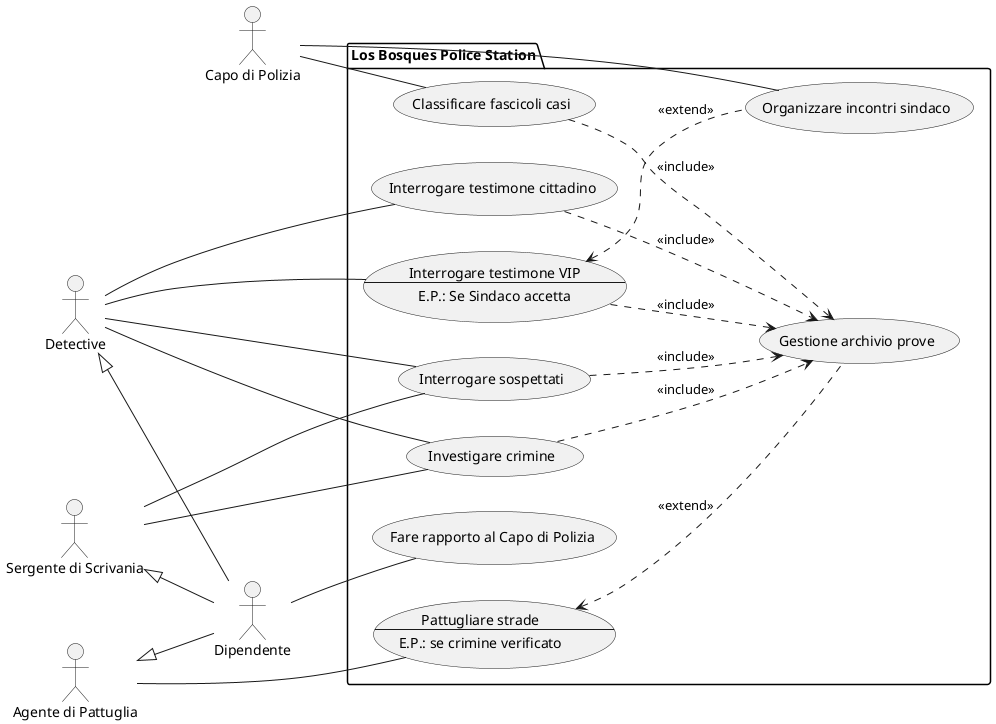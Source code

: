 @startuml
left to right direction

:Capo di Polizia: as capo
:Dipendente: as dipe
:Detective: as dete
:Agente di Pattuglia: as patt
:Sergente di Scrivania: as scriv


package "Los Bosques Police Station" {

    (Organizzare incontri sindaco) as collSind
    (Classificare fascicoli casi)
    (Fare rapporto al Capo di Polizia)
    (Interrogare sospettati)
    (Investigare crimine)
    (Interrogare testimone cittadino) as interCitt
    usecase interVIP as "Interrogare testimone VIP
    --
    E.P.: Se Sindaco accetta
    "
    usecase pattugliare as "
    Pattugliare strade
    --
    E.P.: se crimine verificato
    "
    (Gestione archivio prove)

}

dete <|-- dipe
patt <|-- dipe
scriv <|-- dipe

dipe -- (Fare rapporto al Capo di Polizia)

capo -- collSind
capo -- (Classificare fascicoli casi)
(Classificare fascicoli casi) ..> (Gestione archivio prove) : <<include>>

patt -- pattugliare
pattugliare <.. (Gestione archivio prove) : <<extend>>

dete -- (Interrogare sospettati)
dete -- (Investigare crimine)

scriv -- (Interrogare sospettati)
scriv -- (Investigare crimine)

dete -- interCitt
dete -- interVIP
interVIP <.. collSind : <<extend>>


(Interrogare sospettati) ..> (Gestione archivio prove) : <<include>>
(Investigare crimine) ..> (Gestione archivio prove) : <<include>>
interCitt ..> (Gestione archivio prove) : <<include>>
interVIP ..> (Gestione archivio prove) : <<include>>
@enduml